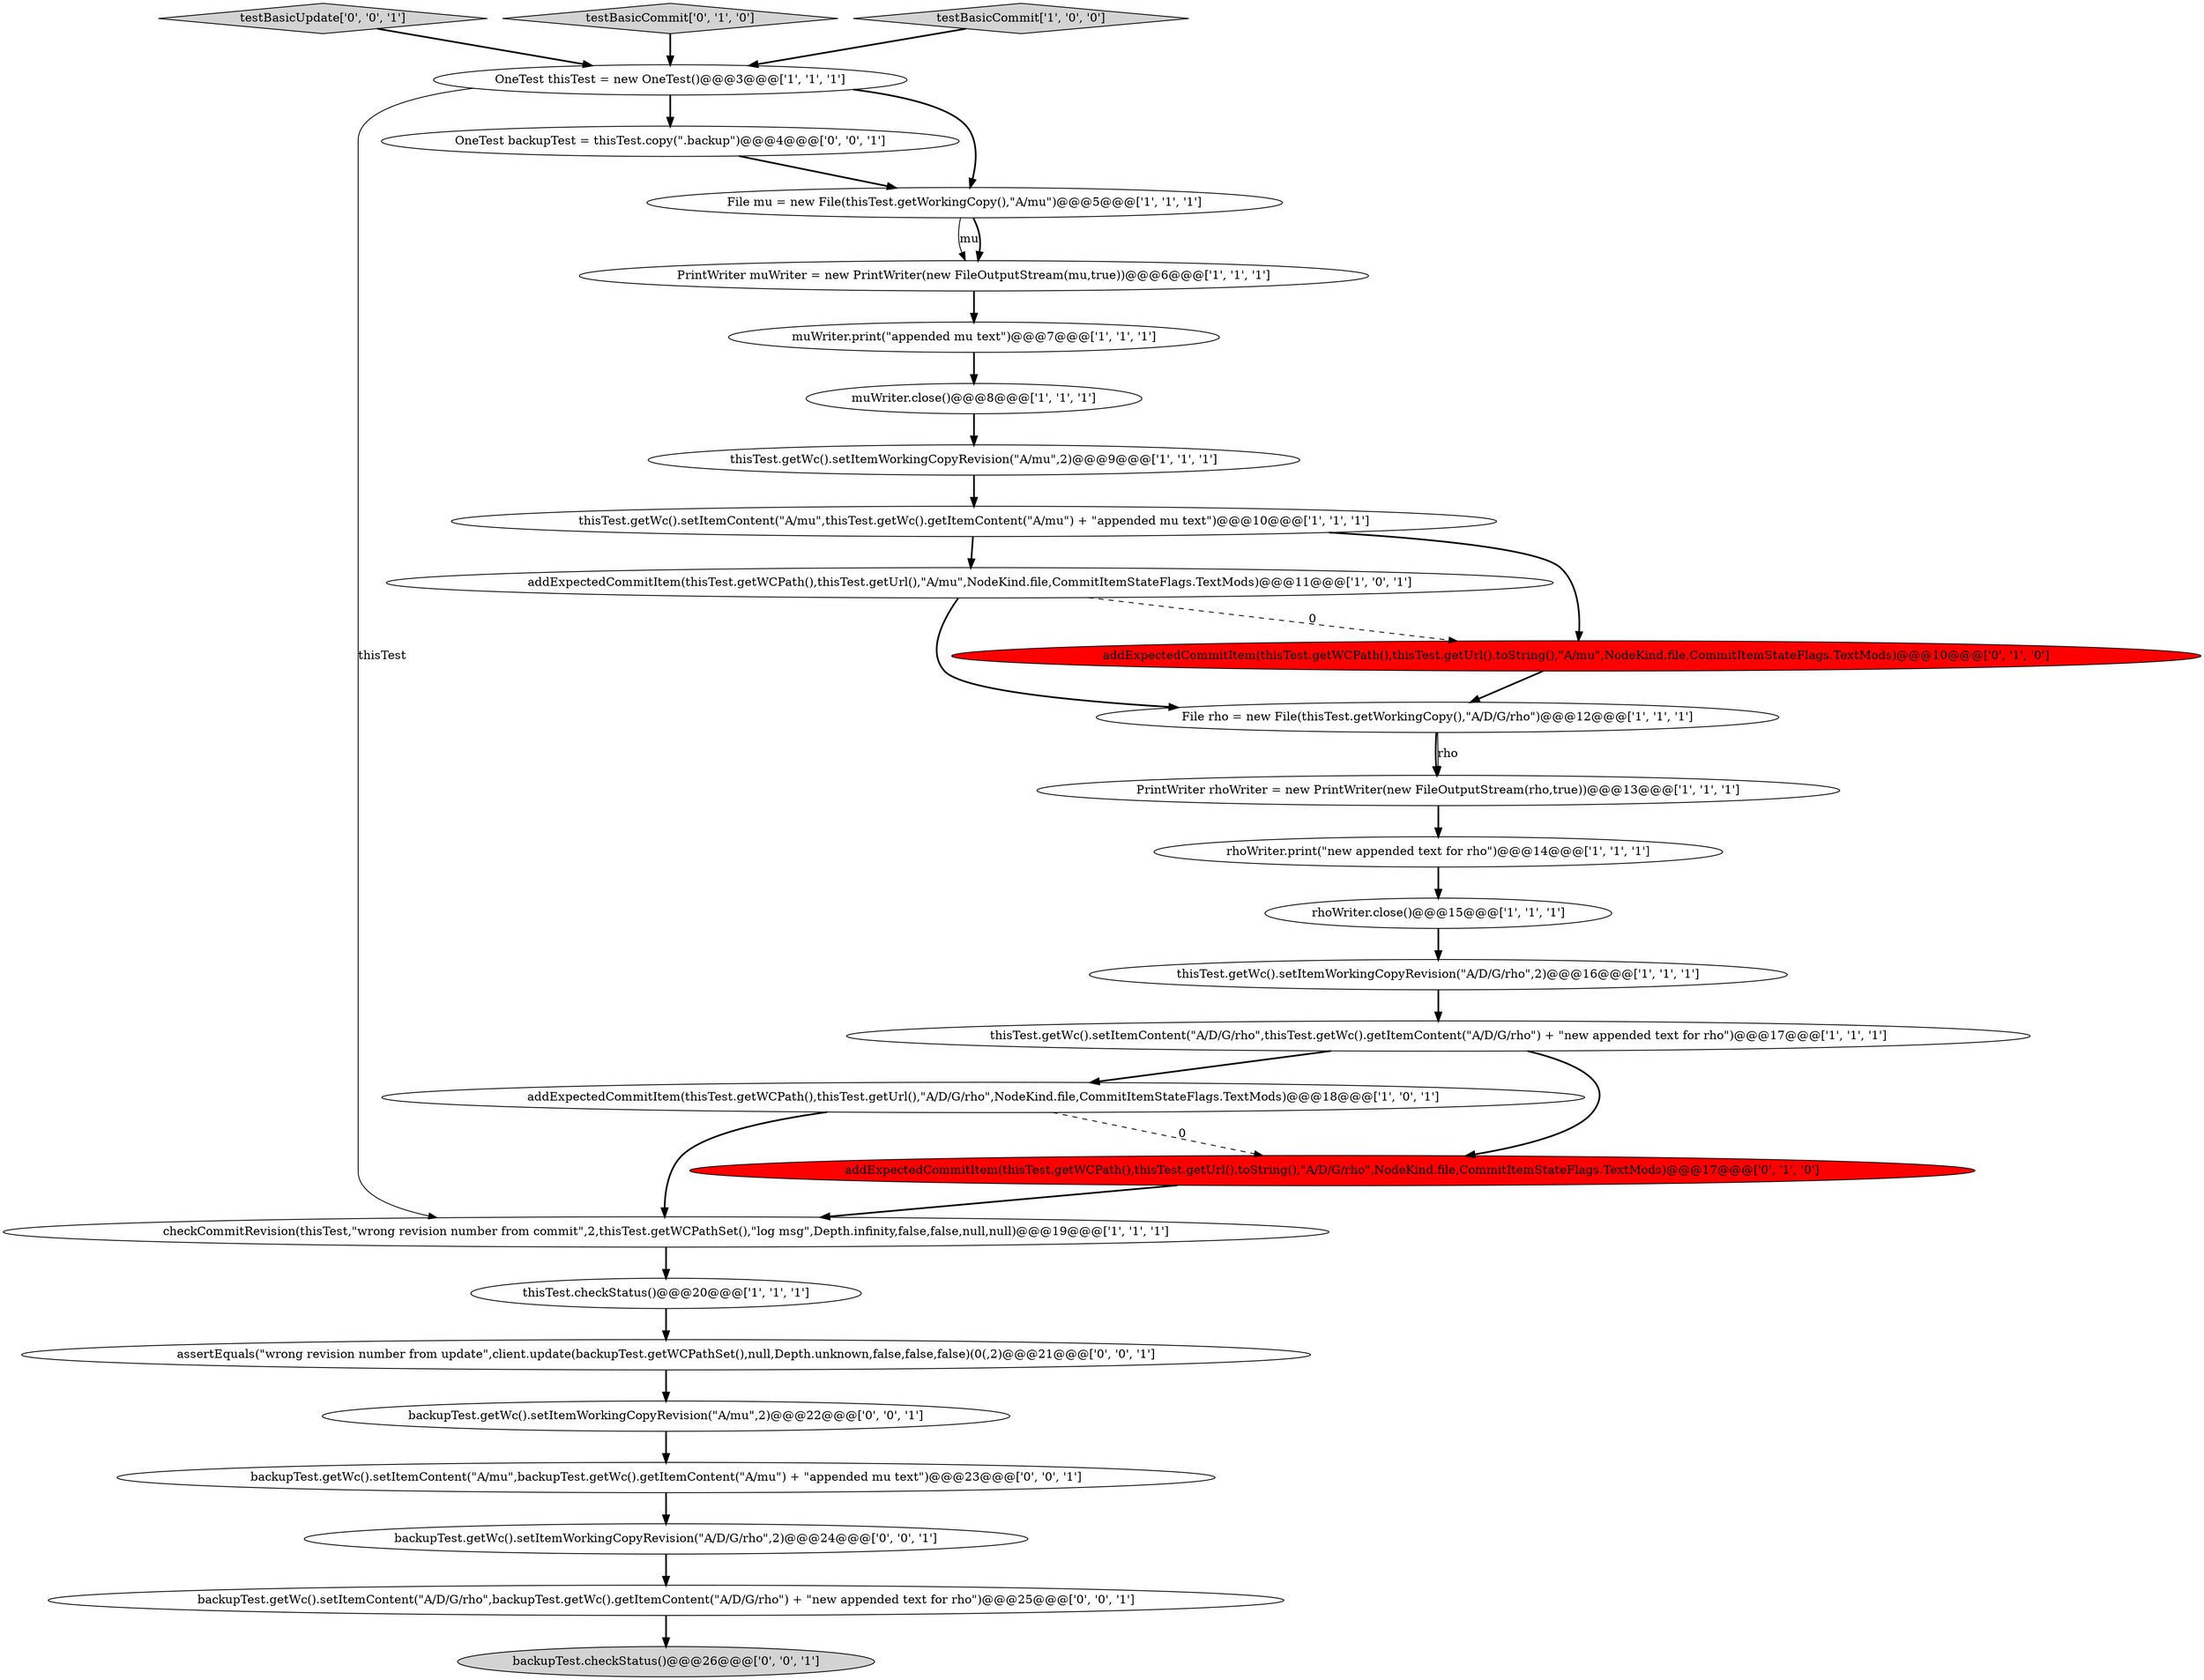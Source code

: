 digraph {
2 [style = filled, label = "checkCommitRevision(thisTest,\"wrong revision number from commit\",2,thisTest.getWCPathSet(),\"log msg\",Depth.infinity,false,false,null,null)@@@19@@@['1', '1', '1']", fillcolor = white, shape = ellipse image = "AAA0AAABBB1BBB"];
3 [style = filled, label = "OneTest thisTest = new OneTest()@@@3@@@['1', '1', '1']", fillcolor = white, shape = ellipse image = "AAA0AAABBB1BBB"];
23 [style = filled, label = "assertEquals(\"wrong revision number from update\",client.update(backupTest.getWCPathSet(),null,Depth.unknown,false,false,false)(0(,2)@@@21@@@['0', '0', '1']", fillcolor = white, shape = ellipse image = "AAA0AAABBB3BBB"];
25 [style = filled, label = "testBasicUpdate['0', '0', '1']", fillcolor = lightgray, shape = diamond image = "AAA0AAABBB3BBB"];
12 [style = filled, label = "thisTest.getWc().setItemWorkingCopyRevision(\"A/mu\",2)@@@9@@@['1', '1', '1']", fillcolor = white, shape = ellipse image = "AAA0AAABBB1BBB"];
1 [style = filled, label = "File rho = new File(thisTest.getWorkingCopy(),\"A/D/G/rho\")@@@12@@@['1', '1', '1']", fillcolor = white, shape = ellipse image = "AAA0AAABBB1BBB"];
8 [style = filled, label = "muWriter.close()@@@8@@@['1', '1', '1']", fillcolor = white, shape = ellipse image = "AAA0AAABBB1BBB"];
0 [style = filled, label = "PrintWriter muWriter = new PrintWriter(new FileOutputStream(mu,true))@@@6@@@['1', '1', '1']", fillcolor = white, shape = ellipse image = "AAA0AAABBB1BBB"];
22 [style = filled, label = "OneTest backupTest = thisTest.copy(\".backup\")@@@4@@@['0', '0', '1']", fillcolor = white, shape = ellipse image = "AAA0AAABBB3BBB"];
15 [style = filled, label = "addExpectedCommitItem(thisTest.getWCPath(),thisTest.getUrl(),\"A/mu\",NodeKind.file,CommitItemStateFlags.TextMods)@@@11@@@['1', '0', '1']", fillcolor = white, shape = ellipse image = "AAA0AAABBB1BBB"];
28 [style = filled, label = "backupTest.checkStatus()@@@26@@@['0', '0', '1']", fillcolor = lightgray, shape = ellipse image = "AAA0AAABBB3BBB"];
13 [style = filled, label = "rhoWriter.print(\"new appended text for rho\")@@@14@@@['1', '1', '1']", fillcolor = white, shape = ellipse image = "AAA0AAABBB1BBB"];
20 [style = filled, label = "testBasicCommit['0', '1', '0']", fillcolor = lightgray, shape = diamond image = "AAA0AAABBB2BBB"];
9 [style = filled, label = "PrintWriter rhoWriter = new PrintWriter(new FileOutputStream(rho,true))@@@13@@@['1', '1', '1']", fillcolor = white, shape = ellipse image = "AAA0AAABBB1BBB"];
6 [style = filled, label = "File mu = new File(thisTest.getWorkingCopy(),\"A/mu\")@@@5@@@['1', '1', '1']", fillcolor = white, shape = ellipse image = "AAA0AAABBB1BBB"];
14 [style = filled, label = "thisTest.checkStatus()@@@20@@@['1', '1', '1']", fillcolor = white, shape = ellipse image = "AAA0AAABBB1BBB"];
10 [style = filled, label = "muWriter.print(\"appended mu text\")@@@7@@@['1', '1', '1']", fillcolor = white, shape = ellipse image = "AAA0AAABBB1BBB"];
4 [style = filled, label = "thisTest.getWc().setItemContent(\"A/mu\",thisTest.getWc().getItemContent(\"A/mu\") + \"appended mu text\")@@@10@@@['1', '1', '1']", fillcolor = white, shape = ellipse image = "AAA0AAABBB1BBB"];
27 [style = filled, label = "backupTest.getWc().setItemContent(\"A/D/G/rho\",backupTest.getWc().getItemContent(\"A/D/G/rho\") + \"new appended text for rho\")@@@25@@@['0', '0', '1']", fillcolor = white, shape = ellipse image = "AAA0AAABBB3BBB"];
24 [style = filled, label = "backupTest.getWc().setItemWorkingCopyRevision(\"A/D/G/rho\",2)@@@24@@@['0', '0', '1']", fillcolor = white, shape = ellipse image = "AAA0AAABBB3BBB"];
7 [style = filled, label = "addExpectedCommitItem(thisTest.getWCPath(),thisTest.getUrl(),\"A/D/G/rho\",NodeKind.file,CommitItemStateFlags.TextMods)@@@18@@@['1', '0', '1']", fillcolor = white, shape = ellipse image = "AAA0AAABBB1BBB"];
19 [style = filled, label = "addExpectedCommitItem(thisTest.getWCPath(),thisTest.getUrl().toString(),\"A/mu\",NodeKind.file,CommitItemStateFlags.TextMods)@@@10@@@['0', '1', '0']", fillcolor = red, shape = ellipse image = "AAA1AAABBB2BBB"];
17 [style = filled, label = "testBasicCommit['1', '0', '0']", fillcolor = lightgray, shape = diamond image = "AAA0AAABBB1BBB"];
21 [style = filled, label = "backupTest.getWc().setItemWorkingCopyRevision(\"A/mu\",2)@@@22@@@['0', '0', '1']", fillcolor = white, shape = ellipse image = "AAA0AAABBB3BBB"];
11 [style = filled, label = "thisTest.getWc().setItemContent(\"A/D/G/rho\",thisTest.getWc().getItemContent(\"A/D/G/rho\") + \"new appended text for rho\")@@@17@@@['1', '1', '1']", fillcolor = white, shape = ellipse image = "AAA0AAABBB1BBB"];
18 [style = filled, label = "addExpectedCommitItem(thisTest.getWCPath(),thisTest.getUrl().toString(),\"A/D/G/rho\",NodeKind.file,CommitItemStateFlags.TextMods)@@@17@@@['0', '1', '0']", fillcolor = red, shape = ellipse image = "AAA1AAABBB2BBB"];
5 [style = filled, label = "rhoWriter.close()@@@15@@@['1', '1', '1']", fillcolor = white, shape = ellipse image = "AAA0AAABBB1BBB"];
26 [style = filled, label = "backupTest.getWc().setItemContent(\"A/mu\",backupTest.getWc().getItemContent(\"A/mu\") + \"appended mu text\")@@@23@@@['0', '0', '1']", fillcolor = white, shape = ellipse image = "AAA0AAABBB3BBB"];
16 [style = filled, label = "thisTest.getWc().setItemWorkingCopyRevision(\"A/D/G/rho\",2)@@@16@@@['1', '1', '1']", fillcolor = white, shape = ellipse image = "AAA0AAABBB1BBB"];
16->11 [style = bold, label=""];
7->18 [style = dashed, label="0"];
6->0 [style = solid, label="mu"];
27->28 [style = bold, label=""];
4->15 [style = bold, label=""];
4->19 [style = bold, label=""];
25->3 [style = bold, label=""];
3->6 [style = bold, label=""];
6->0 [style = bold, label=""];
20->3 [style = bold, label=""];
3->2 [style = solid, label="thisTest"];
15->19 [style = dashed, label="0"];
18->2 [style = bold, label=""];
26->24 [style = bold, label=""];
3->22 [style = bold, label=""];
11->18 [style = bold, label=""];
1->9 [style = bold, label=""];
5->16 [style = bold, label=""];
19->1 [style = bold, label=""];
21->26 [style = bold, label=""];
0->10 [style = bold, label=""];
10->8 [style = bold, label=""];
12->4 [style = bold, label=""];
14->23 [style = bold, label=""];
23->21 [style = bold, label=""];
7->2 [style = bold, label=""];
2->14 [style = bold, label=""];
17->3 [style = bold, label=""];
13->5 [style = bold, label=""];
24->27 [style = bold, label=""];
8->12 [style = bold, label=""];
11->7 [style = bold, label=""];
1->9 [style = solid, label="rho"];
22->6 [style = bold, label=""];
9->13 [style = bold, label=""];
15->1 [style = bold, label=""];
}
